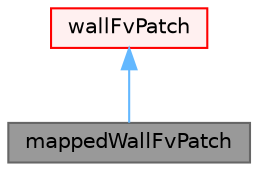 digraph "mappedWallFvPatch"
{
 // LATEX_PDF_SIZE
  bgcolor="transparent";
  edge [fontname=Helvetica,fontsize=10,labelfontname=Helvetica,labelfontsize=10];
  node [fontname=Helvetica,fontsize=10,shape=box,height=0.2,width=0.4];
  Node1 [id="Node000001",label="mappedWallFvPatch",height=0.2,width=0.4,color="gray40", fillcolor="grey60", style="filled", fontcolor="black",tooltip="Foam::mappedWallFvPatch."];
  Node2 -> Node1 [id="edge1_Node000001_Node000002",dir="back",color="steelblue1",style="solid",tooltip=" "];
  Node2 [id="Node000002",label="wallFvPatch",height=0.2,width=0.4,color="red", fillcolor="#FFF0F0", style="filled",URL="$classFoam_1_1wallFvPatch.html",tooltip="Foam::wallFvPatch."];
}
